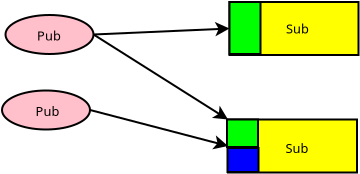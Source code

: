 <?xml version="1.0" encoding="UTF-8"?>
<dia:diagram xmlns:dia="http://www.lysator.liu.se/~alla/dia/">
  <dia:layer name="Background" visible="true" active="true">
    <dia:object type="Standard - Ellipse" version="0" id="O0">
      <dia:attribute name="obj_pos">
        <dia:point val="1.6,2.5"/>
      </dia:attribute>
      <dia:attribute name="obj_bb">
        <dia:rectangle val="1.55,2.45;6.05,4.5"/>
      </dia:attribute>
      <dia:attribute name="elem_corner">
        <dia:point val="1.6,2.5"/>
      </dia:attribute>
      <dia:attribute name="elem_width">
        <dia:real val="4.4"/>
      </dia:attribute>
      <dia:attribute name="elem_height">
        <dia:real val="1.95"/>
      </dia:attribute>
      <dia:attribute name="border_width">
        <dia:real val="0.1"/>
      </dia:attribute>
      <dia:attribute name="inner_color">
        <dia:color val="#ffc0cb"/>
      </dia:attribute>
    </dia:object>
    <dia:object type="Standard - Ellipse" version="0" id="O1">
      <dia:attribute name="obj_pos">
        <dia:point val="1.425,6.275"/>
      </dia:attribute>
      <dia:attribute name="obj_bb">
        <dia:rectangle val="1.375,6.225;5.875,8.275"/>
      </dia:attribute>
      <dia:attribute name="elem_corner">
        <dia:point val="1.425,6.275"/>
      </dia:attribute>
      <dia:attribute name="elem_width">
        <dia:real val="4.4"/>
      </dia:attribute>
      <dia:attribute name="elem_height">
        <dia:real val="1.95"/>
      </dia:attribute>
      <dia:attribute name="border_width">
        <dia:real val="0.1"/>
      </dia:attribute>
      <dia:attribute name="inner_color">
        <dia:color val="#ffc0cb"/>
      </dia:attribute>
    </dia:object>
    <dia:object type="Standard - Box" version="0" id="O2">
      <dia:attribute name="obj_pos">
        <dia:point val="12.8,1.85"/>
      </dia:attribute>
      <dia:attribute name="obj_bb">
        <dia:rectangle val="12.75,1.8;19.3,4.55"/>
      </dia:attribute>
      <dia:attribute name="elem_corner">
        <dia:point val="12.8,1.85"/>
      </dia:attribute>
      <dia:attribute name="elem_width">
        <dia:real val="6.45"/>
      </dia:attribute>
      <dia:attribute name="elem_height">
        <dia:real val="2.65"/>
      </dia:attribute>
      <dia:attribute name="border_width">
        <dia:real val="0.1"/>
      </dia:attribute>
      <dia:attribute name="inner_color">
        <dia:color val="#ffff00"/>
      </dia:attribute>
      <dia:attribute name="show_background">
        <dia:boolean val="true"/>
      </dia:attribute>
    </dia:object>
    <dia:object type="Standard - Box" version="0" id="O3">
      <dia:attribute name="obj_pos">
        <dia:point val="12.725,7.725"/>
      </dia:attribute>
      <dia:attribute name="obj_bb">
        <dia:rectangle val="12.675,7.675;19.225,10.425"/>
      </dia:attribute>
      <dia:attribute name="elem_corner">
        <dia:point val="12.725,7.725"/>
      </dia:attribute>
      <dia:attribute name="elem_width">
        <dia:real val="6.45"/>
      </dia:attribute>
      <dia:attribute name="elem_height">
        <dia:real val="2.65"/>
      </dia:attribute>
      <dia:attribute name="border_width">
        <dia:real val="0.1"/>
      </dia:attribute>
      <dia:attribute name="inner_color">
        <dia:color val="#ffff00"/>
      </dia:attribute>
      <dia:attribute name="show_background">
        <dia:boolean val="true"/>
      </dia:attribute>
    </dia:object>
    <dia:object type="Standard - Line" version="0" id="O4">
      <dia:attribute name="obj_pos">
        <dia:point val="5.825,7.25"/>
      </dia:attribute>
      <dia:attribute name="obj_bb">
        <dia:rectangle val="5.764,7.189;12.833,9.246"/>
      </dia:attribute>
      <dia:attribute name="conn_endpoints">
        <dia:point val="5.825,7.25"/>
        <dia:point val="12.725,9.05"/>
      </dia:attribute>
      <dia:attribute name="numcp">
        <dia:int val="1"/>
      </dia:attribute>
      <dia:attribute name="end_arrow">
        <dia:enum val="22"/>
      </dia:attribute>
      <dia:attribute name="end_arrow_length">
        <dia:real val="0.5"/>
      </dia:attribute>
      <dia:attribute name="end_arrow_width">
        <dia:real val="0.5"/>
      </dia:attribute>
      <dia:connections>
        <dia:connection handle="0" to="O1" connection="4"/>
        <dia:connection handle="1" to="O3" connection="3"/>
      </dia:connections>
    </dia:object>
    <dia:object type="Standard - Line" version="0" id="O5">
      <dia:attribute name="obj_pos">
        <dia:point val="6,3.475"/>
      </dia:attribute>
      <dia:attribute name="obj_bb">
        <dia:rectangle val="5.948,2.841;12.912,3.563"/>
      </dia:attribute>
      <dia:attribute name="conn_endpoints">
        <dia:point val="6,3.475"/>
        <dia:point val="12.8,3.175"/>
      </dia:attribute>
      <dia:attribute name="numcp">
        <dia:int val="1"/>
      </dia:attribute>
      <dia:attribute name="end_arrow">
        <dia:enum val="22"/>
      </dia:attribute>
      <dia:attribute name="end_arrow_length">
        <dia:real val="0.5"/>
      </dia:attribute>
      <dia:attribute name="end_arrow_width">
        <dia:real val="0.5"/>
      </dia:attribute>
      <dia:connections>
        <dia:connection handle="0" to="O0" connection="4"/>
        <dia:connection handle="1" to="O2" connection="3"/>
      </dia:connections>
    </dia:object>
    <dia:object type="Standard - Line" version="0" id="O6">
      <dia:attribute name="obj_pos">
        <dia:point val="6,3.475"/>
      </dia:attribute>
      <dia:attribute name="obj_bb">
        <dia:rectangle val="5.931,3.406;12.819,7.794"/>
      </dia:attribute>
      <dia:attribute name="conn_endpoints">
        <dia:point val="6,3.475"/>
        <dia:point val="12.725,7.725"/>
      </dia:attribute>
      <dia:attribute name="numcp">
        <dia:int val="1"/>
      </dia:attribute>
      <dia:attribute name="end_arrow">
        <dia:enum val="22"/>
      </dia:attribute>
      <dia:attribute name="end_arrow_length">
        <dia:real val="0.5"/>
      </dia:attribute>
      <dia:attribute name="end_arrow_width">
        <dia:real val="0.5"/>
      </dia:attribute>
      <dia:connections>
        <dia:connection handle="0" to="O0" connection="4"/>
        <dia:connection handle="1" to="O3" connection="0"/>
      </dia:connections>
    </dia:object>
    <dia:object type="Standard - Text" version="1" id="O7">
      <dia:attribute name="obj_pos">
        <dia:point val="3.1,7.55"/>
      </dia:attribute>
      <dia:attribute name="obj_bb">
        <dia:rectangle val="3.1,6.956;4.285,7.701"/>
      </dia:attribute>
      <dia:attribute name="text">
        <dia:composite type="text">
          <dia:attribute name="string">
            <dia:string>#Pub#</dia:string>
          </dia:attribute>
          <dia:attribute name="font">
            <dia:font family="sans" style="0" name="Helvetica"/>
          </dia:attribute>
          <dia:attribute name="height">
            <dia:real val="0.8"/>
          </dia:attribute>
          <dia:attribute name="pos">
            <dia:point val="3.1,7.55"/>
          </dia:attribute>
          <dia:attribute name="color">
            <dia:color val="#000000"/>
          </dia:attribute>
          <dia:attribute name="alignment">
            <dia:enum val="0"/>
          </dia:attribute>
        </dia:composite>
      </dia:attribute>
      <dia:attribute name="valign">
        <dia:enum val="3"/>
      </dia:attribute>
    </dia:object>
    <dia:object type="Standard - Text" version="1" id="O8">
      <dia:attribute name="obj_pos">
        <dia:point val="3.175,3.769"/>
      </dia:attribute>
      <dia:attribute name="obj_bb">
        <dia:rectangle val="3.175,3.175;4.36,3.92"/>
      </dia:attribute>
      <dia:attribute name="text">
        <dia:composite type="text">
          <dia:attribute name="string">
            <dia:string>#Pub#</dia:string>
          </dia:attribute>
          <dia:attribute name="font">
            <dia:font family="sans" style="0" name="Helvetica"/>
          </dia:attribute>
          <dia:attribute name="height">
            <dia:real val="0.8"/>
          </dia:attribute>
          <dia:attribute name="pos">
            <dia:point val="3.175,3.769"/>
          </dia:attribute>
          <dia:attribute name="color">
            <dia:color val="#000000"/>
          </dia:attribute>
          <dia:attribute name="alignment">
            <dia:enum val="0"/>
          </dia:attribute>
        </dia:composite>
      </dia:attribute>
      <dia:attribute name="valign">
        <dia:enum val="3"/>
      </dia:attribute>
    </dia:object>
    <dia:object type="Standard - Box" version="0" id="O9">
      <dia:attribute name="obj_pos">
        <dia:point val="12.8,1.85"/>
      </dia:attribute>
      <dia:attribute name="obj_bb">
        <dia:rectangle val="12.75,1.8;14.4,4.5"/>
      </dia:attribute>
      <dia:attribute name="elem_corner">
        <dia:point val="12.8,1.85"/>
      </dia:attribute>
      <dia:attribute name="elem_width">
        <dia:real val="1.55"/>
      </dia:attribute>
      <dia:attribute name="elem_height">
        <dia:real val="2.6"/>
      </dia:attribute>
      <dia:attribute name="border_width">
        <dia:real val="0.1"/>
      </dia:attribute>
      <dia:attribute name="inner_color">
        <dia:color val="#00ff00"/>
      </dia:attribute>
      <dia:attribute name="show_background">
        <dia:boolean val="true"/>
      </dia:attribute>
    </dia:object>
    <dia:object type="Standard - Box" version="0" id="O10">
      <dia:attribute name="obj_pos">
        <dia:point val="12.675,7.725"/>
      </dia:attribute>
      <dia:attribute name="obj_bb">
        <dia:rectangle val="12.625,7.675;14.275,9.15"/>
      </dia:attribute>
      <dia:attribute name="elem_corner">
        <dia:point val="12.675,7.725"/>
      </dia:attribute>
      <dia:attribute name="elem_width">
        <dia:real val="1.55"/>
      </dia:attribute>
      <dia:attribute name="elem_height">
        <dia:real val="1.375"/>
      </dia:attribute>
      <dia:attribute name="border_width">
        <dia:real val="0.1"/>
      </dia:attribute>
      <dia:attribute name="inner_color">
        <dia:color val="#00ff00"/>
      </dia:attribute>
      <dia:attribute name="show_background">
        <dia:boolean val="true"/>
      </dia:attribute>
    </dia:object>
    <dia:object type="Standard - Box" version="0" id="O11">
      <dia:attribute name="obj_pos">
        <dia:point val="12.7,9.15"/>
      </dia:attribute>
      <dia:attribute name="obj_bb">
        <dia:rectangle val="12.65,9.1;14.3,10.4"/>
      </dia:attribute>
      <dia:attribute name="elem_corner">
        <dia:point val="12.7,9.15"/>
      </dia:attribute>
      <dia:attribute name="elem_width">
        <dia:real val="1.55"/>
      </dia:attribute>
      <dia:attribute name="elem_height">
        <dia:real val="1.2"/>
      </dia:attribute>
      <dia:attribute name="border_width">
        <dia:real val="0.1"/>
      </dia:attribute>
      <dia:attribute name="inner_color">
        <dia:color val="#0000ff"/>
      </dia:attribute>
      <dia:attribute name="show_background">
        <dia:boolean val="true"/>
      </dia:attribute>
    </dia:object>
    <dia:object type="Standard - Text" version="1" id="O12">
      <dia:attribute name="obj_pos">
        <dia:point val="15.6,9.4"/>
      </dia:attribute>
      <dia:attribute name="obj_bb">
        <dia:rectangle val="15.6,8.806;16.815,9.551"/>
      </dia:attribute>
      <dia:attribute name="text">
        <dia:composite type="text">
          <dia:attribute name="string">
            <dia:string>#Sub#</dia:string>
          </dia:attribute>
          <dia:attribute name="font">
            <dia:font family="sans" style="0" name="Helvetica"/>
          </dia:attribute>
          <dia:attribute name="height">
            <dia:real val="0.8"/>
          </dia:attribute>
          <dia:attribute name="pos">
            <dia:point val="15.6,9.4"/>
          </dia:attribute>
          <dia:attribute name="color">
            <dia:color val="#000000"/>
          </dia:attribute>
          <dia:attribute name="alignment">
            <dia:enum val="0"/>
          </dia:attribute>
        </dia:composite>
      </dia:attribute>
      <dia:attribute name="valign">
        <dia:enum val="3"/>
      </dia:attribute>
    </dia:object>
    <dia:object type="Standard - Text" version="1" id="O13">
      <dia:attribute name="obj_pos">
        <dia:point val="15.625,3.419"/>
      </dia:attribute>
      <dia:attribute name="obj_bb">
        <dia:rectangle val="15.625,2.825;16.84,3.57"/>
      </dia:attribute>
      <dia:attribute name="text">
        <dia:composite type="text">
          <dia:attribute name="string">
            <dia:string>#Sub#</dia:string>
          </dia:attribute>
          <dia:attribute name="font">
            <dia:font family="sans" style="0" name="Helvetica"/>
          </dia:attribute>
          <dia:attribute name="height">
            <dia:real val="0.8"/>
          </dia:attribute>
          <dia:attribute name="pos">
            <dia:point val="15.625,3.419"/>
          </dia:attribute>
          <dia:attribute name="color">
            <dia:color val="#000000"/>
          </dia:attribute>
          <dia:attribute name="alignment">
            <dia:enum val="0"/>
          </dia:attribute>
        </dia:composite>
      </dia:attribute>
      <dia:attribute name="valign">
        <dia:enum val="3"/>
      </dia:attribute>
    </dia:object>
  </dia:layer>
</dia:diagram>
